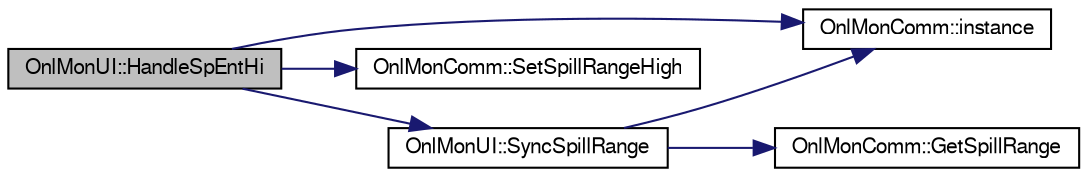digraph "OnlMonUI::HandleSpEntHi"
{
  bgcolor="transparent";
  edge [fontname="FreeSans",fontsize="10",labelfontname="FreeSans",labelfontsize="10"];
  node [fontname="FreeSans",fontsize="10",shape=record];
  rankdir="LR";
  Node1 [label="OnlMonUI::HandleSpEntHi",height=0.2,width=0.4,color="black", fillcolor="grey75", style="filled" fontcolor="black"];
  Node1 -> Node2 [color="midnightblue",fontsize="10",style="solid",fontname="FreeSans"];
  Node2 [label="OnlMonComm::instance",height=0.2,width=0.4,color="black",URL="$d9/d95/classOnlMonComm.html#a2702d6965a37f5a31ff1dd2bd1032ab9"];
  Node1 -> Node3 [color="midnightblue",fontsize="10",style="solid",fontname="FreeSans"];
  Node3 [label="OnlMonComm::SetSpillRangeHigh",height=0.2,width=0.4,color="black",URL="$d9/d95/classOnlMonComm.html#a94f31ea81f7df357ca66d2d41ab72ed4"];
  Node1 -> Node4 [color="midnightblue",fontsize="10",style="solid",fontname="FreeSans"];
  Node4 [label="OnlMonUI::SyncSpillRange",height=0.2,width=0.4,color="black",URL="$d1/de7/classOnlMonUI.html#ac9b08e122047ebaf05cecc2761eec1b6"];
  Node4 -> Node2 [color="midnightblue",fontsize="10",style="solid",fontname="FreeSans"];
  Node4 -> Node5 [color="midnightblue",fontsize="10",style="solid",fontname="FreeSans"];
  Node5 [label="OnlMonComm::GetSpillRange",height=0.2,width=0.4,color="black",URL="$d9/d95/classOnlMonComm.html#a4bb1ad11f432857149481e8691683bce"];
}
